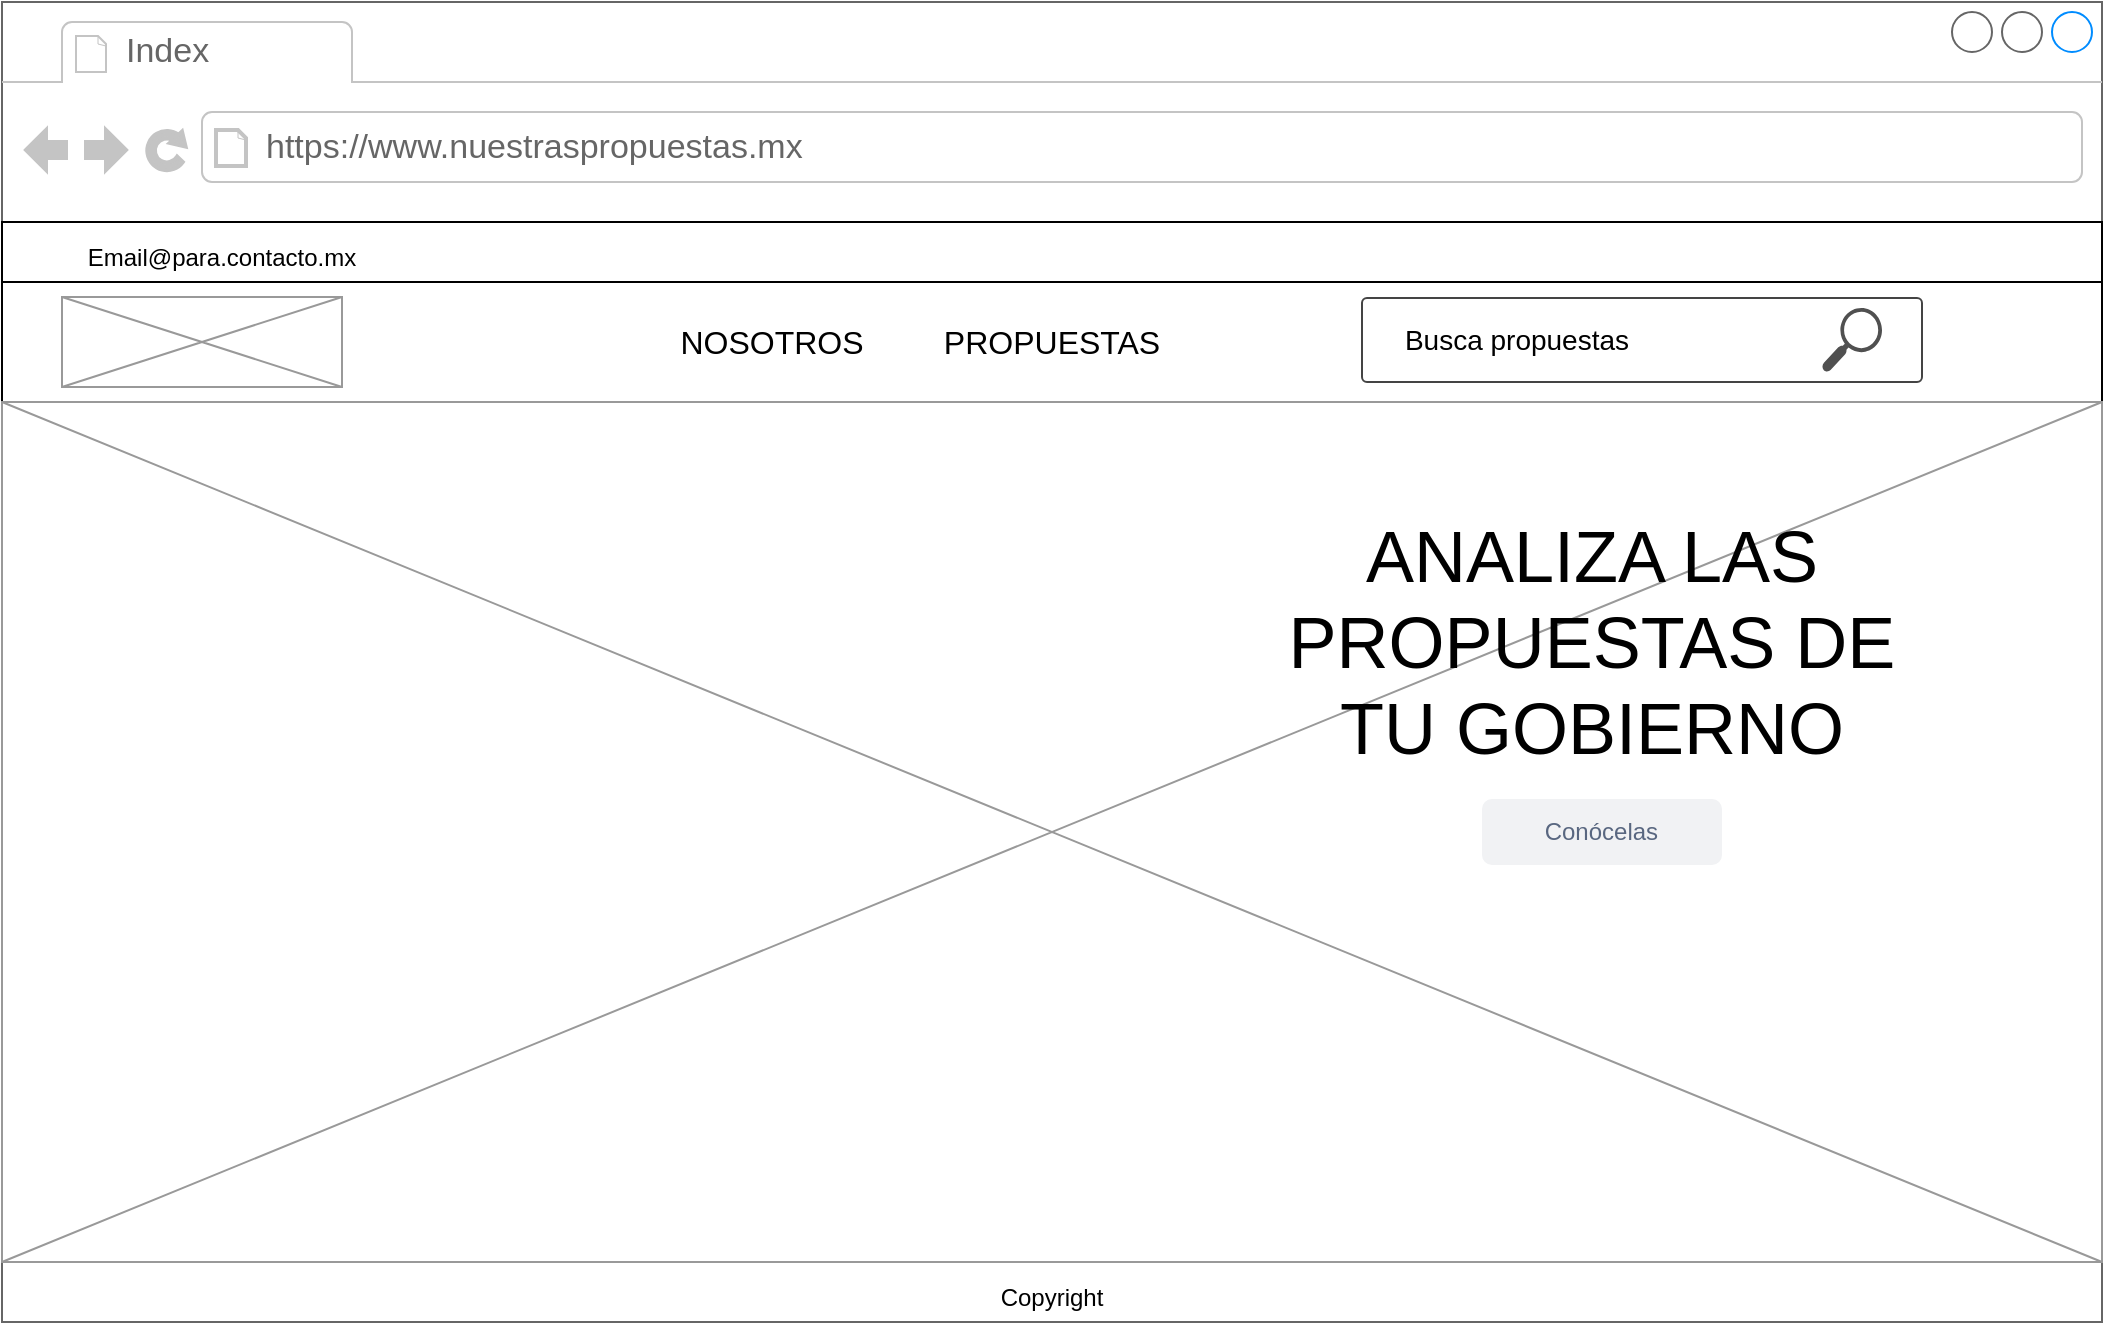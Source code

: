 <mxfile>
    <diagram name="Page-1" id="2cc2dc42-3aac-f2a9-1cec-7a8b7cbee084">
        <mxGraphModel dx="1596" dy="2084" grid="1" gridSize="10" guides="1" tooltips="1" connect="1" arrows="1" fold="1" page="1" pageScale="1" pageWidth="1100" pageHeight="850" background="none" math="0" shadow="0">
            <root>
                <mxCell id="0"/>
                <mxCell id="1" parent="0"/>
                <mxCell id="7026571954dc6520-1" value="" style="strokeWidth=1;shadow=0;dashed=0;align=center;html=1;shape=mxgraph.mockup.containers.browserWindow;rSize=0;strokeColor=#666666;mainText=,;recursiveResize=0;rounded=0;labelBackgroundColor=none;fontFamily=Verdana;fontSize=12" parent="1" vertex="1">
                    <mxGeometry x="310" y="-70" width="1050" height="660" as="geometry"/>
                </mxCell>
                <mxCell id="7026571954dc6520-2" value="Index" style="strokeWidth=1;shadow=0;dashed=0;align=center;html=1;shape=mxgraph.mockup.containers.anchor;fontSize=17;fontColor=#666666;align=left;" parent="7026571954dc6520-1" vertex="1">
                    <mxGeometry x="60" y="12" width="110" height="26" as="geometry"/>
                </mxCell>
                <mxCell id="7026571954dc6520-3" value="https://www.nuestraspropuestas.mx" style="strokeWidth=1;shadow=0;dashed=0;align=center;html=1;shape=mxgraph.mockup.containers.anchor;rSize=0;fontSize=17;fontColor=#666666;align=left;" parent="7026571954dc6520-1" vertex="1">
                    <mxGeometry x="130" y="60" width="250" height="26" as="geometry"/>
                </mxCell>
                <mxCell id="ZSDt88QShG73yht3U2Xj-8" value="" style="rounded=0;whiteSpace=wrap;html=1;" parent="7026571954dc6520-1" vertex="1">
                    <mxGeometry y="110" width="1050" height="30" as="geometry"/>
                </mxCell>
                <mxCell id="ZSDt88QShG73yht3U2Xj-9" value="Email@para.contacto.mx" style="text;html=1;strokeColor=none;fillColor=none;align=center;verticalAlign=middle;whiteSpace=wrap;rounded=0;" parent="7026571954dc6520-1" vertex="1">
                    <mxGeometry x="30" y="115" width="160" height="25" as="geometry"/>
                </mxCell>
                <mxCell id="ZSDt88QShG73yht3U2Xj-12" value="" style="shape=image;html=1;verticalAlign=top;verticalLabelPosition=bottom;labelBackgroundColor=#ffffff;imageAspect=0;aspect=fixed;image=https://cdn0.iconfinder.com/data/icons/typicons-2/24/social-facebook-128.png" parent="7026571954dc6520-1" vertex="1">
                    <mxGeometry x="440" y="110" width="30" height="30" as="geometry"/>
                </mxCell>
                <mxCell id="ZSDt88QShG73yht3U2Xj-13" value="" style="shape=image;html=1;verticalAlign=top;verticalLabelPosition=bottom;labelBackgroundColor=#ffffff;imageAspect=0;aspect=fixed;image=https://cdn3.iconfinder.com/data/icons/picons-social/57/03-twitter-128.png" parent="7026571954dc6520-1" vertex="1">
                    <mxGeometry x="480" y="115" width="20" height="20" as="geometry"/>
                </mxCell>
                <mxCell id="ZSDt88QShG73yht3U2Xj-14" value="" style="rounded=0;whiteSpace=wrap;html=1;" parent="7026571954dc6520-1" vertex="1">
                    <mxGeometry y="140" width="1050" height="60" as="geometry"/>
                </mxCell>
                <mxCell id="ZSDt88QShG73yht3U2Xj-15" value="" style="verticalLabelPosition=bottom;shadow=0;dashed=0;align=center;html=1;verticalAlign=top;strokeWidth=1;shape=mxgraph.mockup.graphics.simpleIcon;strokeColor=#999999;" parent="7026571954dc6520-1" vertex="1">
                    <mxGeometry x="30" y="147.5" width="140" height="45" as="geometry"/>
                </mxCell>
                <mxCell id="ZSDt88QShG73yht3U2Xj-16" value="&lt;font size=&quot;3&quot;&gt;NOSOTROS&lt;/font&gt;" style="text;html=1;strokeColor=none;fillColor=none;align=center;verticalAlign=middle;whiteSpace=wrap;rounded=0;" parent="7026571954dc6520-1" vertex="1">
                    <mxGeometry x="330" y="160" width="110" height="20" as="geometry"/>
                </mxCell>
                <mxCell id="ZSDt88QShG73yht3U2Xj-17" value="&lt;font size=&quot;3&quot;&gt;PROPUESTAS&lt;/font&gt;" style="text;html=1;strokeColor=none;fillColor=none;align=center;verticalAlign=middle;whiteSpace=wrap;rounded=0;" parent="7026571954dc6520-1" vertex="1">
                    <mxGeometry x="470" y="160" width="110" height="20" as="geometry"/>
                </mxCell>
                <mxCell id="ZSDt88QShG73yht3U2Xj-18" value="&lt;font style=&quot;font-size: 14px&quot;&gt;&amp;nbsp; &amp;nbsp; &amp;nbsp;Busca propuestas&lt;/font&gt;" style="strokeWidth=1;html=1;shadow=0;dashed=0;shape=mxgraph.ios.iTextInput;strokeColor=#444444;buttonText=;fontSize=8;whiteSpace=wrap;align=left;" parent="7026571954dc6520-1" vertex="1">
                    <mxGeometry x="680" y="148" width="280" height="42" as="geometry"/>
                </mxCell>
                <mxCell id="ZSDt88QShG73yht3U2Xj-19" value="" style="sketch=0;pointerEvents=1;shadow=0;dashed=0;html=1;strokeColor=none;fillColor=#505050;labelPosition=center;verticalLabelPosition=bottom;verticalAlign=top;outlineConnect=0;align=center;shape=mxgraph.office.concepts.search;" parent="7026571954dc6520-1" vertex="1">
                    <mxGeometry x="910" y="153" width="30" height="32" as="geometry"/>
                </mxCell>
                <mxCell id="ZSDt88QShG73yht3U2Xj-20" value="" style="verticalLabelPosition=bottom;shadow=0;dashed=0;align=center;html=1;verticalAlign=top;strokeWidth=1;shape=mxgraph.mockup.graphics.simpleIcon;strokeColor=#999999;" parent="7026571954dc6520-1" vertex="1">
                    <mxGeometry y="200" width="1050" height="430" as="geometry"/>
                </mxCell>
                <mxCell id="ZSDt88QShG73yht3U2Xj-21" value="&lt;font style=&quot;font-size: 36px&quot;&gt;ANALIZA LAS PROPUESTAS DE TU GOBIERNO&lt;/font&gt;" style="text;html=1;strokeColor=none;fillColor=none;align=center;verticalAlign=middle;whiteSpace=wrap;rounded=0;" parent="7026571954dc6520-1" vertex="1">
                    <mxGeometry x="640" y="310" width="310" height="20" as="geometry"/>
                </mxCell>
                <mxCell id="ZSDt88QShG73yht3U2Xj-22" value="&amp;nbsp;Conócelas" style="rounded=1;align=left;fillColor=#F1F2F4;strokeColor=none;html=1;fontColor=#596780;fontSize=12;spacingLeft=26;" parent="7026571954dc6520-1" vertex="1">
                    <mxGeometry x="740" y="398.5" width="120" height="33" as="geometry"/>
                </mxCell>
                <mxCell id="ZSDt88QShG73yht3U2Xj-27" value="Copyright" style="text;html=1;strokeColor=none;fillColor=none;align=center;verticalAlign=middle;whiteSpace=wrap;rounded=0;" parent="7026571954dc6520-1" vertex="1">
                    <mxGeometry x="445" y="635" width="160" height="25" as="geometry"/>
                </mxCell>
            </root>
        </mxGraphModel>
    </diagram>
</mxfile>